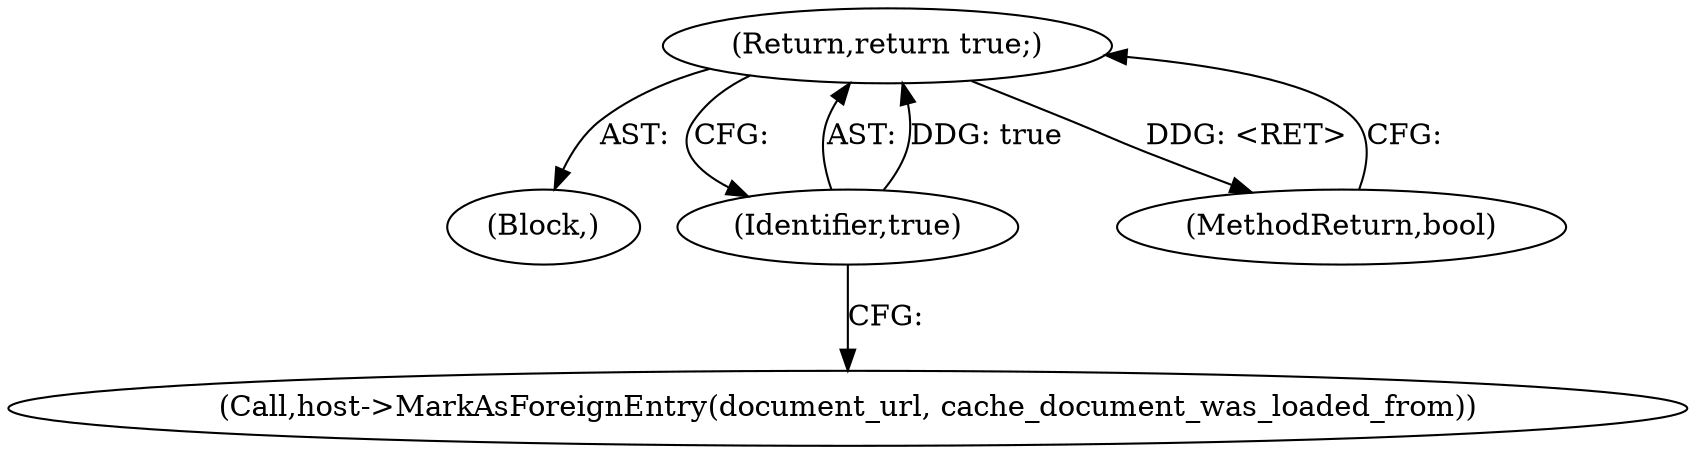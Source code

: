 digraph "1_Chrome_2cb006bc9d3ad16353ed49c2b75faea618156d0f@del" {
"1000118" [label="(Return,return true;)"];
"1000119" [label="(Identifier,true)"];
"1000104" [label="(Block,)"];
"1000115" [label="(Call,host->MarkAsForeignEntry(document_url, cache_document_was_loaded_from))"];
"1000119" [label="(Identifier,true)"];
"1000120" [label="(MethodReturn,bool)"];
"1000118" [label="(Return,return true;)"];
"1000118" -> "1000104"  [label="AST: "];
"1000118" -> "1000119"  [label="CFG: "];
"1000119" -> "1000118"  [label="AST: "];
"1000120" -> "1000118"  [label="CFG: "];
"1000118" -> "1000120"  [label="DDG: <RET>"];
"1000119" -> "1000118"  [label="DDG: true"];
"1000119" -> "1000115"  [label="CFG: "];
}
